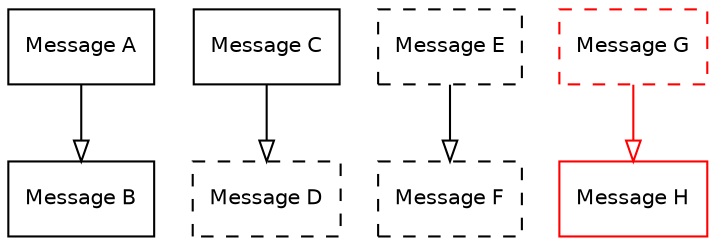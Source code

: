 digraph SimpleDep
{
      node [shape=record, fontname=Helvetica, fontsize=10];
      a [ label="Message A"];
      b [ label="Message B"];
      a -> b [ arrowhead="empty"];
      
      c [ label="Message C"];
      d [ label="Message D", style="dashed"];
      c -> d [ arrowhead="empty"];

      e [ label="Message E", style="dashed"];
      f [ label="Message F", style="dashed"];
      e -> f [ arrowhead="empty"];

      g [ label="Message G", style="dashed", color="red"];
      h [ label="Message H", color="red"];
      g -> h [ arrowhead="empty", color="red"];

}
